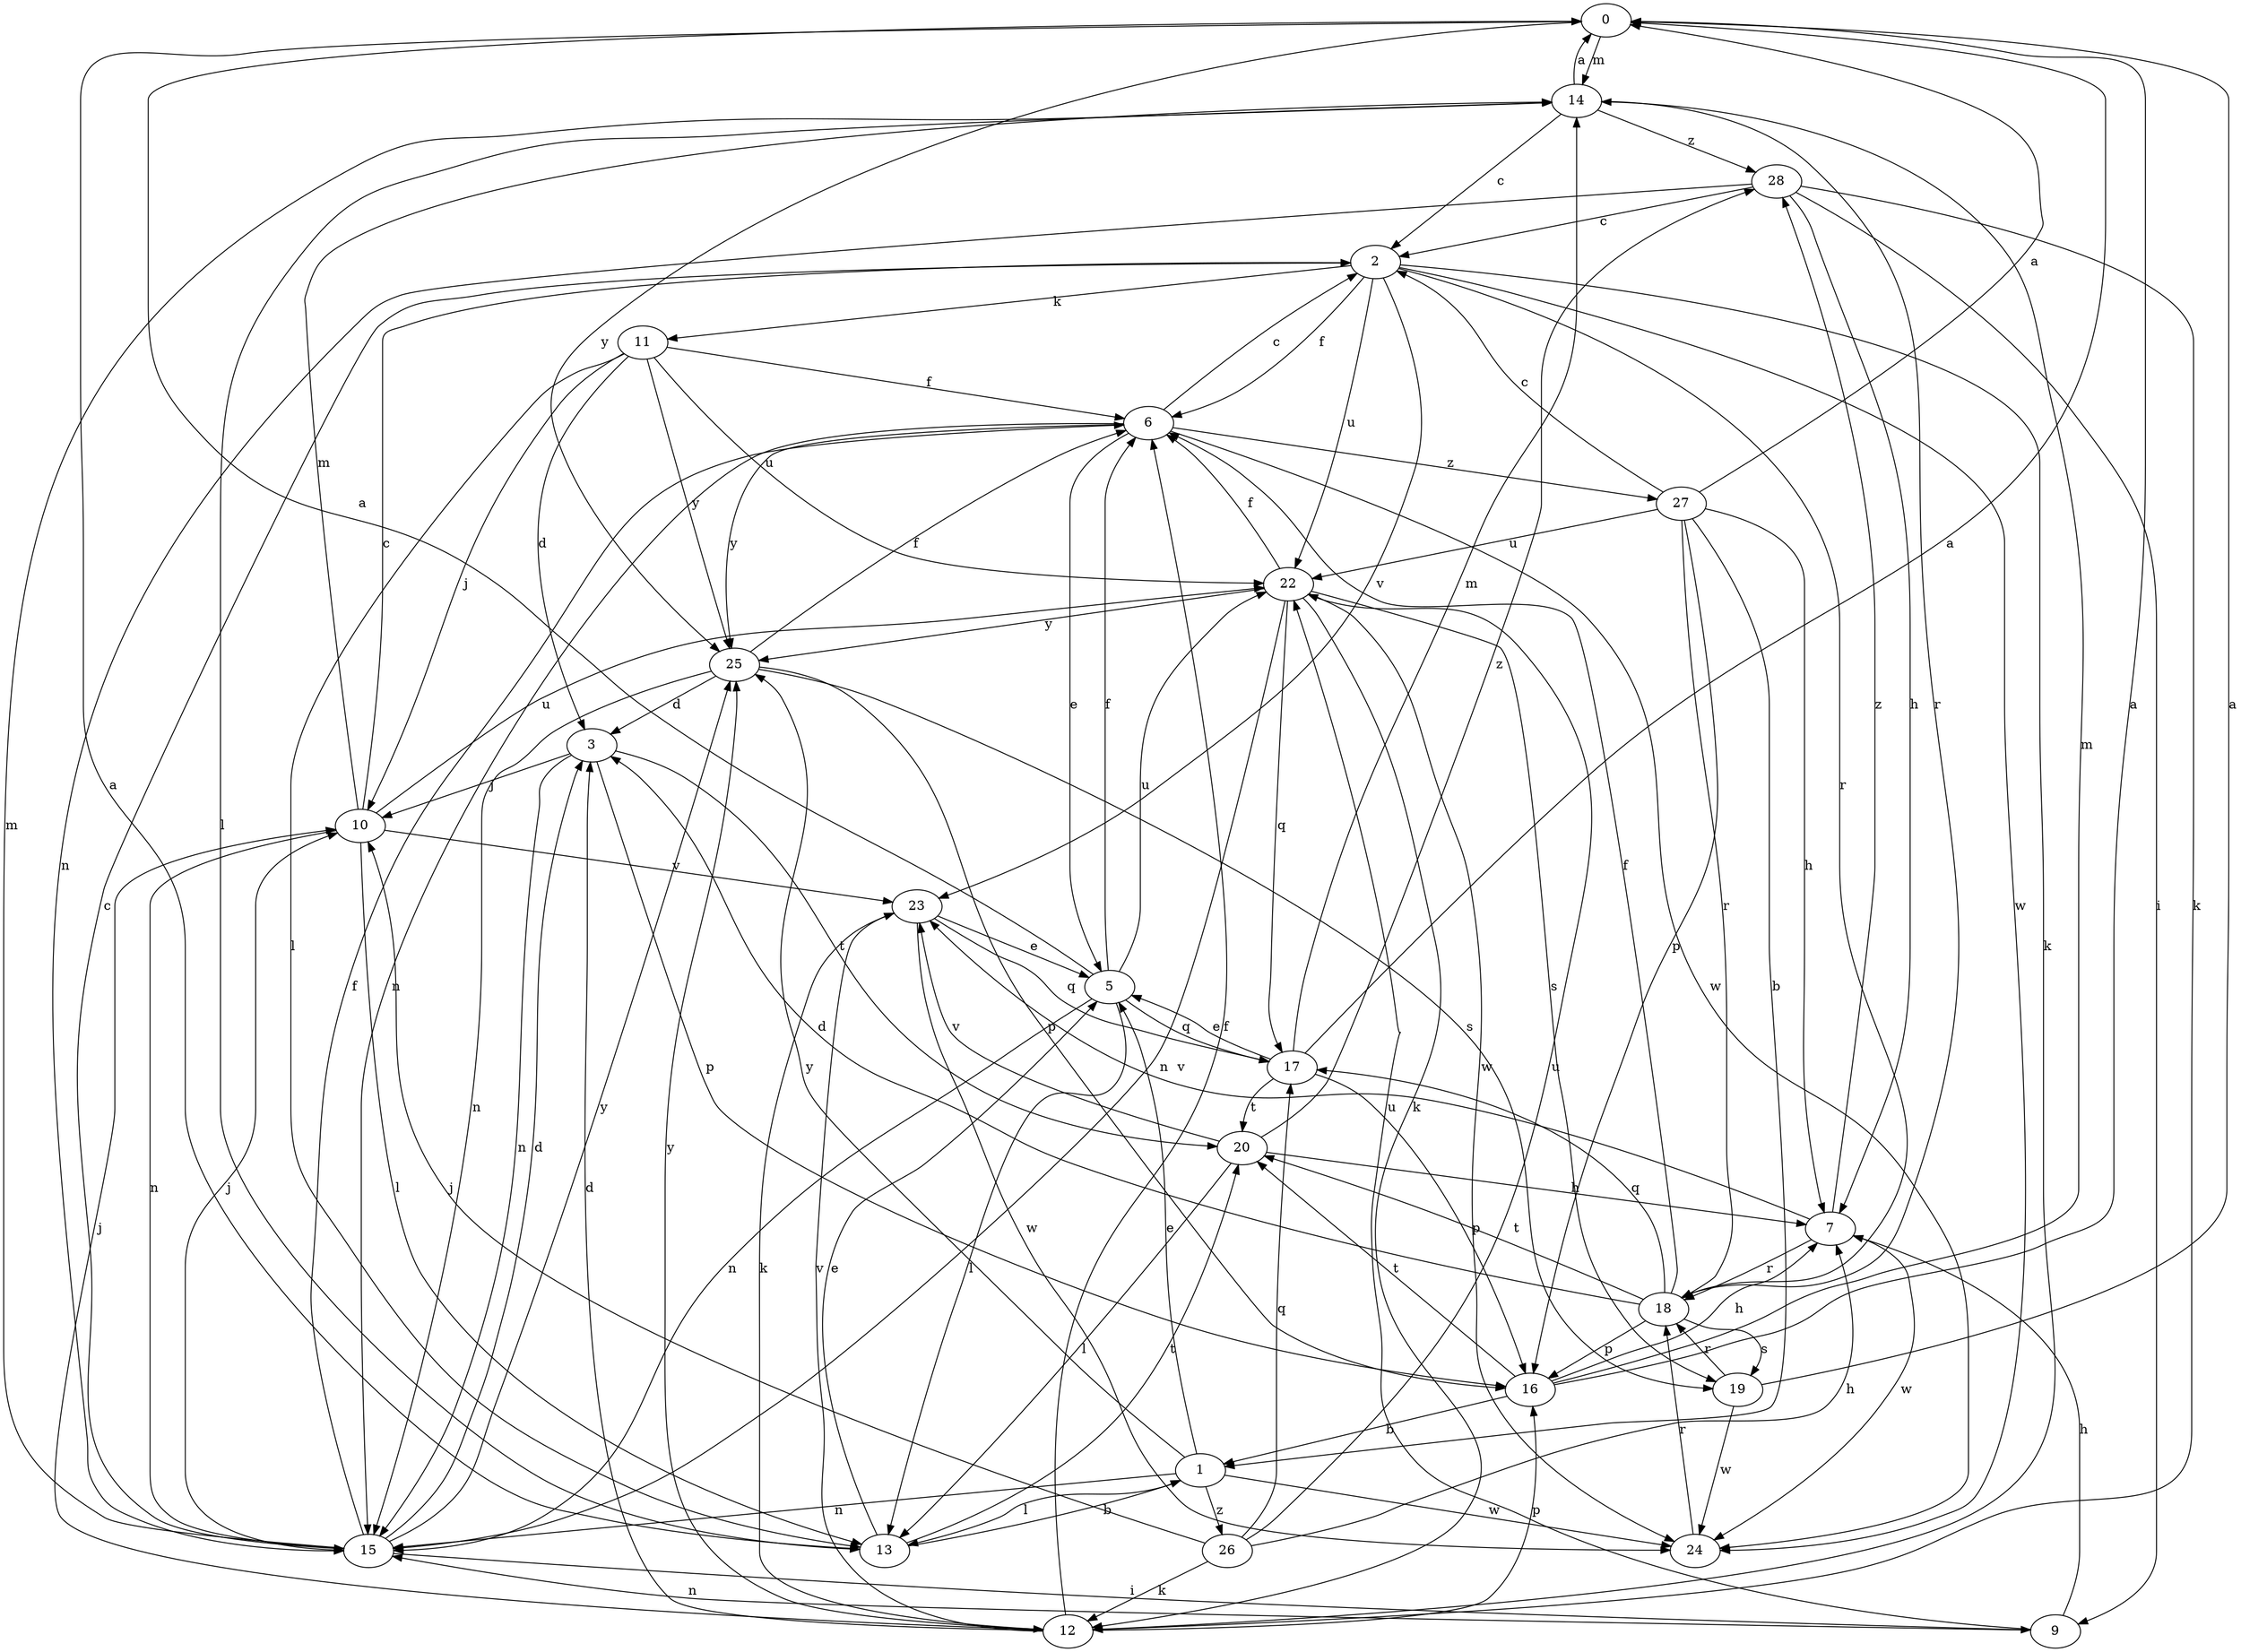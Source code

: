 strict digraph  {
0;
1;
2;
3;
5;
6;
7;
9;
10;
11;
12;
13;
14;
15;
16;
17;
18;
19;
20;
22;
23;
24;
25;
26;
27;
28;
0 -> 14  [label=m];
0 -> 25  [label=y];
1 -> 5  [label=e];
1 -> 13  [label=l];
1 -> 15  [label=n];
1 -> 24  [label=w];
1 -> 25  [label=y];
1 -> 26  [label=z];
2 -> 6  [label=f];
2 -> 11  [label=k];
2 -> 12  [label=k];
2 -> 18  [label=r];
2 -> 22  [label=u];
2 -> 23  [label=v];
2 -> 24  [label=w];
3 -> 10  [label=j];
3 -> 15  [label=n];
3 -> 16  [label=p];
3 -> 20  [label=t];
5 -> 0  [label=a];
5 -> 6  [label=f];
5 -> 13  [label=l];
5 -> 15  [label=n];
5 -> 17  [label=q];
5 -> 22  [label=u];
6 -> 2  [label=c];
6 -> 5  [label=e];
6 -> 15  [label=n];
6 -> 24  [label=w];
6 -> 25  [label=y];
6 -> 27  [label=z];
7 -> 18  [label=r];
7 -> 23  [label=v];
7 -> 24  [label=w];
7 -> 28  [label=z];
9 -> 7  [label=h];
9 -> 15  [label=n];
9 -> 22  [label=u];
10 -> 2  [label=c];
10 -> 13  [label=l];
10 -> 14  [label=m];
10 -> 15  [label=n];
10 -> 22  [label=u];
10 -> 23  [label=v];
11 -> 3  [label=d];
11 -> 6  [label=f];
11 -> 10  [label=j];
11 -> 13  [label=l];
11 -> 22  [label=u];
11 -> 25  [label=y];
12 -> 3  [label=d];
12 -> 6  [label=f];
12 -> 10  [label=j];
12 -> 16  [label=p];
12 -> 23  [label=v];
12 -> 25  [label=y];
13 -> 0  [label=a];
13 -> 1  [label=b];
13 -> 5  [label=e];
13 -> 20  [label=t];
14 -> 0  [label=a];
14 -> 2  [label=c];
14 -> 13  [label=l];
14 -> 18  [label=r];
14 -> 28  [label=z];
15 -> 2  [label=c];
15 -> 3  [label=d];
15 -> 6  [label=f];
15 -> 9  [label=i];
15 -> 10  [label=j];
15 -> 14  [label=m];
15 -> 25  [label=y];
16 -> 0  [label=a];
16 -> 1  [label=b];
16 -> 7  [label=h];
16 -> 14  [label=m];
16 -> 20  [label=t];
17 -> 0  [label=a];
17 -> 5  [label=e];
17 -> 14  [label=m];
17 -> 16  [label=p];
17 -> 20  [label=t];
18 -> 3  [label=d];
18 -> 6  [label=f];
18 -> 16  [label=p];
18 -> 17  [label=q];
18 -> 19  [label=s];
18 -> 20  [label=t];
19 -> 0  [label=a];
19 -> 18  [label=r];
19 -> 24  [label=w];
20 -> 7  [label=h];
20 -> 13  [label=l];
20 -> 23  [label=v];
20 -> 28  [label=z];
22 -> 6  [label=f];
22 -> 12  [label=k];
22 -> 15  [label=n];
22 -> 17  [label=q];
22 -> 19  [label=s];
22 -> 24  [label=w];
22 -> 25  [label=y];
23 -> 5  [label=e];
23 -> 12  [label=k];
23 -> 17  [label=q];
23 -> 24  [label=w];
24 -> 18  [label=r];
25 -> 3  [label=d];
25 -> 6  [label=f];
25 -> 15  [label=n];
25 -> 16  [label=p];
25 -> 19  [label=s];
26 -> 7  [label=h];
26 -> 10  [label=j];
26 -> 12  [label=k];
26 -> 17  [label=q];
26 -> 22  [label=u];
27 -> 0  [label=a];
27 -> 1  [label=b];
27 -> 2  [label=c];
27 -> 7  [label=h];
27 -> 16  [label=p];
27 -> 18  [label=r];
27 -> 22  [label=u];
28 -> 2  [label=c];
28 -> 7  [label=h];
28 -> 9  [label=i];
28 -> 12  [label=k];
28 -> 15  [label=n];
}
